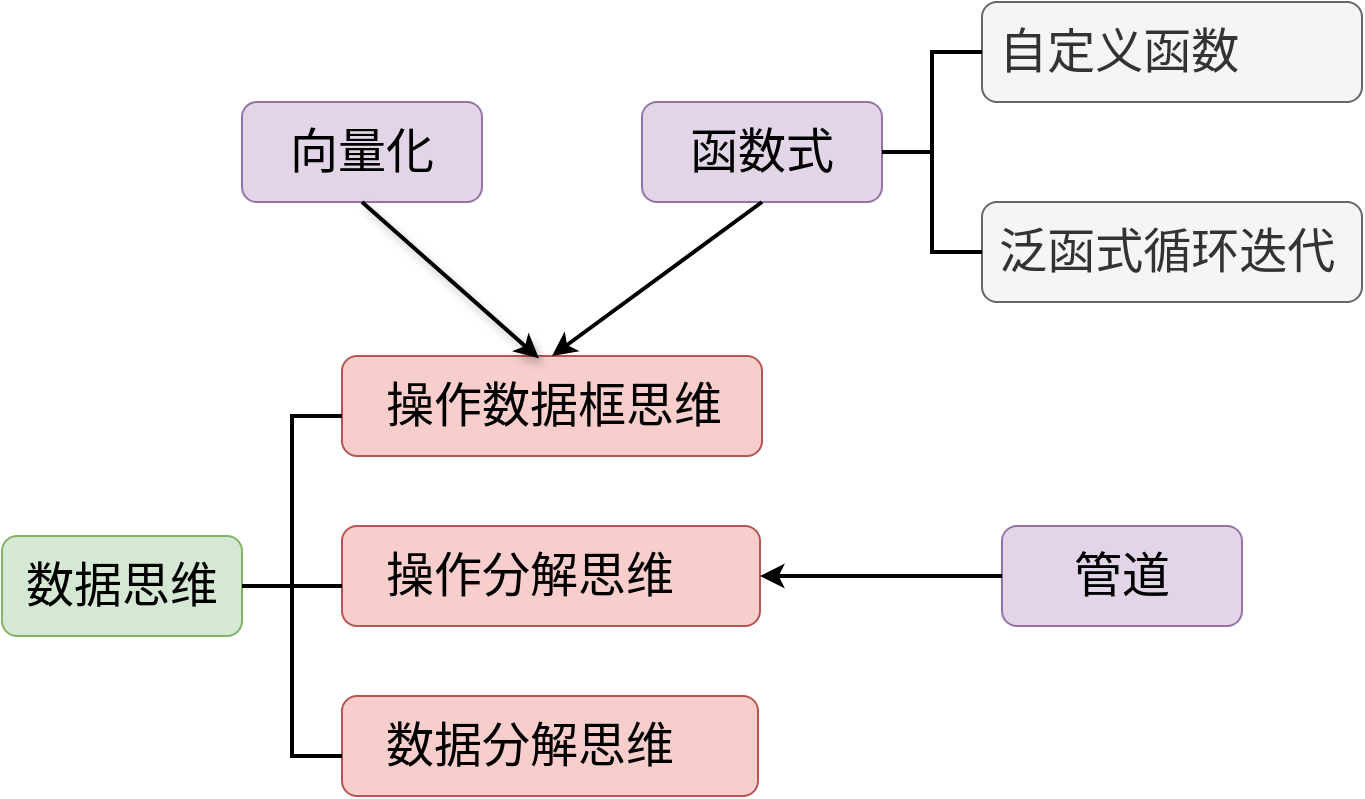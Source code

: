 <mxfile version="14.6.13" type="device"><diagram id="fR6mgO4V_mbDI9WB5sco" name="第 1 页"><mxGraphModel dx="1024" dy="592" grid="1" gridSize="10" guides="1" tooltips="1" connect="1" arrows="1" fold="1" page="1" pageScale="1" pageWidth="1169" pageHeight="827" math="0" shadow="0"><root><mxCell id="0"/><mxCell id="1" parent="0"/><mxCell id="WQxw3yGpFnzUb9myYagP-1" value="&lt;font style=&quot;font-size: 24px&quot;&gt;数据思维&lt;/font&gt;" style="rounded=1;whiteSpace=wrap;html=1;fillColor=#d5e8d4;strokeColor=#82b366;" parent="1" vertex="1"><mxGeometry x="190" y="317" width="120" height="50" as="geometry"/></mxCell><mxCell id="WQxw3yGpFnzUb9myYagP-4" value="&lt;font style=&quot;font-size: 24px&quot;&gt;&amp;nbsp; &amp;nbsp;操作数据框思维&lt;/font&gt;" style="rounded=1;whiteSpace=wrap;html=1;fillColor=#f8cecc;strokeColor=#b85450;align=left;" parent="1" vertex="1"><mxGeometry x="360" y="227" width="210" height="50" as="geometry"/></mxCell><mxCell id="WQxw3yGpFnzUb9myYagP-6" value="&lt;font style=&quot;font-size: 24px&quot;&gt;&amp;nbsp; &amp;nbsp;操作分解思维&lt;/font&gt;" style="rounded=1;whiteSpace=wrap;html=1;align=left;fillColor=#f8cecc;strokeColor=#b85450;" parent="1" vertex="1"><mxGeometry x="360" y="312" width="209" height="50" as="geometry"/></mxCell><mxCell id="WQxw3yGpFnzUb9myYagP-7" value="&lt;font style=&quot;font-size: 24px&quot;&gt;&amp;nbsp; &amp;nbsp;数据分解思维&lt;/font&gt;" style="rounded=1;whiteSpace=wrap;html=1;align=left;fillColor=#f8cecc;strokeColor=#b85450;" parent="1" vertex="1"><mxGeometry x="360" y="397" width="208" height="50" as="geometry"/></mxCell><mxCell id="WQxw3yGpFnzUb9myYagP-8" value="" style="strokeWidth=2;html=1;shape=mxgraph.flowchart.annotation_2;align=left;labelPosition=right;pointerEvents=1;" parent="1" vertex="1"><mxGeometry x="310" y="257" width="50" height="170" as="geometry"/></mxCell><mxCell id="WQxw3yGpFnzUb9myYagP-9" value="" style="endArrow=none;html=1;exitX=0.424;exitY=0.5;exitDx=0;exitDy=0;exitPerimeter=0;strokeWidth=2;" parent="1" source="WQxw3yGpFnzUb9myYagP-8" edge="1"><mxGeometry width="50" height="50" relative="1" as="geometry"><mxPoint x="500" y="387" as="sourcePoint"/><mxPoint x="360" y="342" as="targetPoint"/></mxGeometry></mxCell><mxCell id="WQxw3yGpFnzUb9myYagP-12" value="&lt;font style=&quot;font-size: 24px&quot;&gt;向量化&lt;/font&gt;" style="rounded=1;whiteSpace=wrap;html=1;fillColor=#e1d5e7;strokeColor=#9673a6;" parent="1" vertex="1"><mxGeometry x="310" y="100" width="120" height="50" as="geometry"/></mxCell><mxCell id="WQxw3yGpFnzUb9myYagP-13" value="&lt;font style=&quot;font-size: 24px&quot;&gt;&amp;nbsp;泛函式循环迭代&lt;/font&gt;" style="rounded=1;whiteSpace=wrap;html=1;fillColor=#f5f5f5;strokeColor=#666666;fontColor=#333333;align=left;" parent="1" vertex="1"><mxGeometry x="680" y="150" width="190" height="50" as="geometry"/></mxCell><mxCell id="WQxw3yGpFnzUb9myYagP-14" value="" style="endArrow=classic;html=1;strokeWidth=2;exitX=0.5;exitY=1;exitDx=0;exitDy=0;shadow=1;entryX=0.469;entryY=0.024;entryDx=0;entryDy=0;entryPerimeter=0;" parent="1" source="WQxw3yGpFnzUb9myYagP-12" target="WQxw3yGpFnzUb9myYagP-4" edge="1"><mxGeometry width="50" height="50" relative="1" as="geometry"><mxPoint x="500" y="210" as="sourcePoint"/><mxPoint x="465" y="227" as="targetPoint"/></mxGeometry></mxCell><mxCell id="WQxw3yGpFnzUb9myYagP-16" value="&lt;font style=&quot;font-size: 24px&quot;&gt;函数式&lt;/font&gt;" style="rounded=1;whiteSpace=wrap;html=1;fillColor=#e1d5e7;strokeColor=#9673a6;" parent="1" vertex="1"><mxGeometry x="510" y="100" width="120" height="50" as="geometry"/></mxCell><mxCell id="WQxw3yGpFnzUb9myYagP-17" value="" style="endArrow=classic;html=1;strokeWidth=2;exitX=0.5;exitY=1;exitDx=0;exitDy=0;entryX=0.5;entryY=0;entryDx=0;entryDy=0;" parent="1" target="WQxw3yGpFnzUb9myYagP-4" edge="1" source="WQxw3yGpFnzUb9myYagP-16"><mxGeometry width="50" height="50" relative="1" as="geometry"><mxPoint x="585" y="150" as="sourcePoint"/><mxPoint x="465" y="228" as="targetPoint"/></mxGeometry></mxCell><mxCell id="WQxw3yGpFnzUb9myYagP-18" value="&lt;font style=&quot;font-size: 24px&quot;&gt;&amp;nbsp;自定义函数&lt;/font&gt;" style="rounded=1;whiteSpace=wrap;html=1;fillColor=#f5f5f5;strokeColor=#666666;fontColor=#333333;align=left;" parent="1" vertex="1"><mxGeometry x="680" y="50" width="190" height="50" as="geometry"/></mxCell><mxCell id="WQxw3yGpFnzUb9myYagP-20" value="" style="strokeWidth=2;html=1;shape=mxgraph.flowchart.annotation_2;align=left;labelPosition=right;pointerEvents=1;" parent="1" vertex="1"><mxGeometry x="630" y="75" width="50" height="100" as="geometry"/></mxCell><mxCell id="eK8hru5S5km7NhXZKAR_-2" value="&lt;font style=&quot;font-size: 24px&quot;&gt;管道&lt;/font&gt;" style="rounded=1;whiteSpace=wrap;html=1;fillColor=#e1d5e7;strokeColor=#9673a6;" vertex="1" parent="1"><mxGeometry x="690" y="312" width="120" height="50" as="geometry"/></mxCell><mxCell id="eK8hru5S5km7NhXZKAR_-3" value="" style="endArrow=classic;html=1;exitX=0;exitY=0.5;exitDx=0;exitDy=0;entryX=1;entryY=0.5;entryDx=0;entryDy=0;strokeWidth=2;" edge="1" parent="1" source="eK8hru5S5km7NhXZKAR_-2" target="WQxw3yGpFnzUb9myYagP-6"><mxGeometry width="50" height="50" relative="1" as="geometry"><mxPoint x="496" y="330" as="sourcePoint"/><mxPoint x="546" y="280" as="targetPoint"/></mxGeometry></mxCell></root></mxGraphModel></diagram></mxfile>